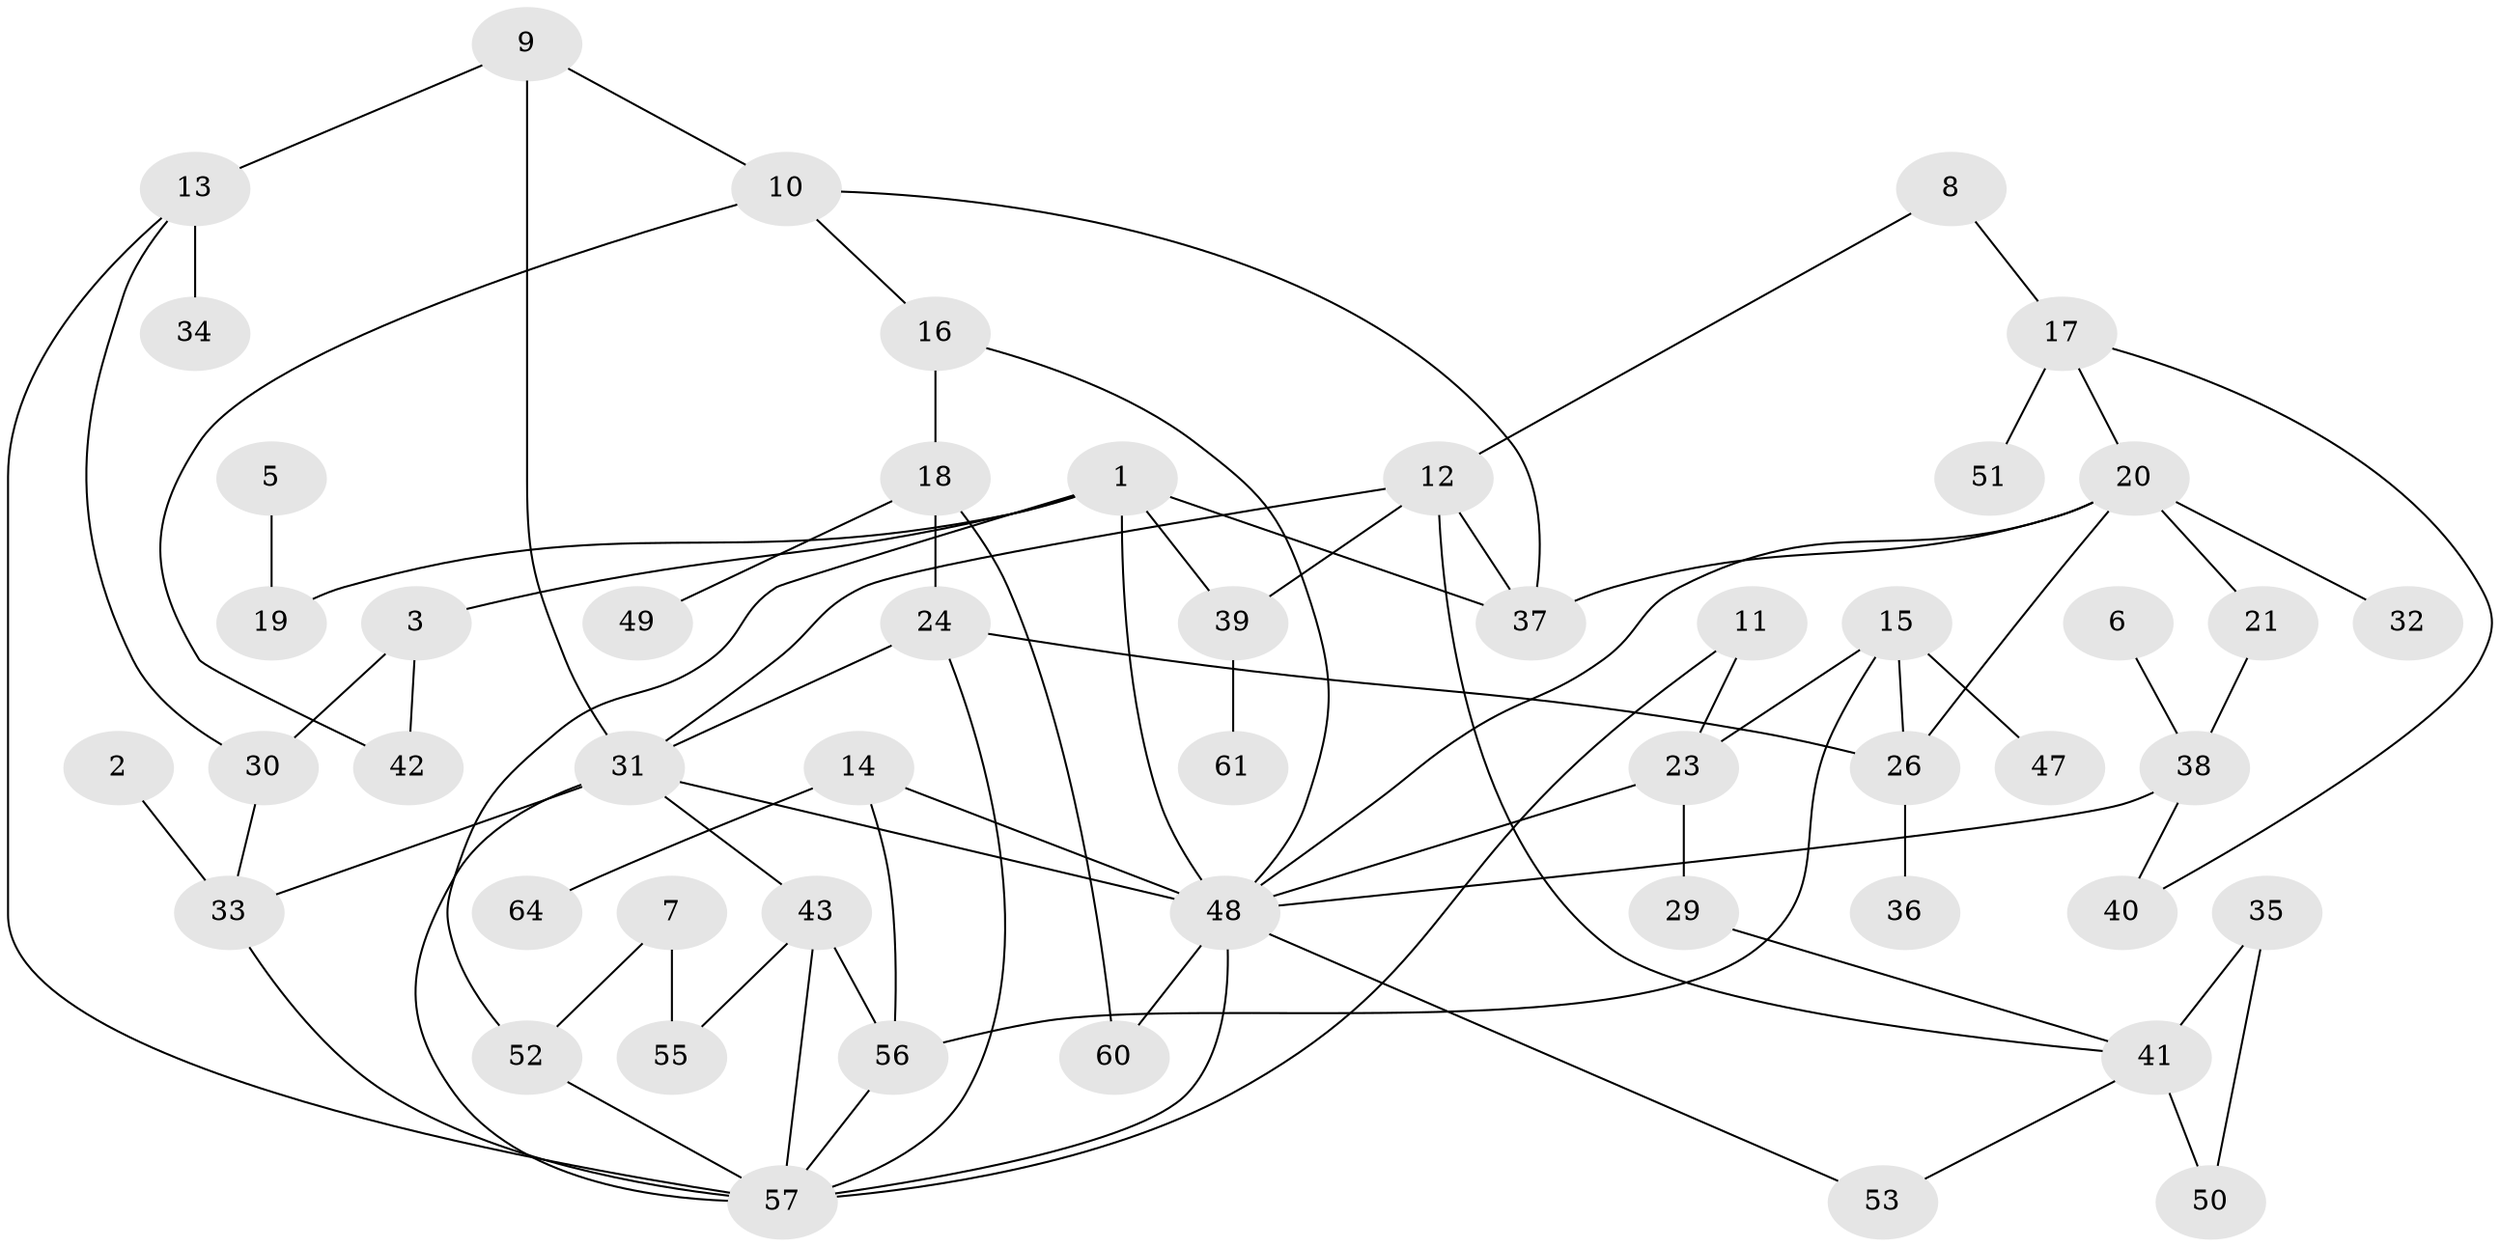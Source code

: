 // original degree distribution, {5: 0.047244094488188976, 1: 0.2283464566929134, 2: 0.25196850393700787, 0: 0.09448818897637795, 3: 0.2204724409448819, 4: 0.11811023622047244, 7: 0.007874015748031496, 6: 0.031496062992125984}
// Generated by graph-tools (version 1.1) at 2025/33/03/09/25 02:33:57]
// undirected, 51 vertices, 79 edges
graph export_dot {
graph [start="1"]
  node [color=gray90,style=filled];
  1;
  2;
  3;
  5;
  6;
  7;
  8;
  9;
  10;
  11;
  12;
  13;
  14;
  15;
  16;
  17;
  18;
  19;
  20;
  21;
  23;
  24;
  26;
  29;
  30;
  31;
  32;
  33;
  34;
  35;
  36;
  37;
  38;
  39;
  40;
  41;
  42;
  43;
  47;
  48;
  49;
  50;
  51;
  52;
  53;
  55;
  56;
  57;
  60;
  61;
  64;
  1 -- 3 [weight=1.0];
  1 -- 19 [weight=1.0];
  1 -- 37 [weight=1.0];
  1 -- 39 [weight=1.0];
  1 -- 48 [weight=2.0];
  1 -- 52 [weight=1.0];
  2 -- 33 [weight=1.0];
  3 -- 30 [weight=1.0];
  3 -- 42 [weight=1.0];
  5 -- 19 [weight=1.0];
  6 -- 38 [weight=1.0];
  7 -- 52 [weight=1.0];
  7 -- 55 [weight=1.0];
  8 -- 12 [weight=1.0];
  8 -- 17 [weight=1.0];
  9 -- 10 [weight=1.0];
  9 -- 13 [weight=2.0];
  9 -- 31 [weight=2.0];
  10 -- 16 [weight=1.0];
  10 -- 37 [weight=1.0];
  10 -- 42 [weight=1.0];
  11 -- 23 [weight=1.0];
  11 -- 57 [weight=1.0];
  12 -- 31 [weight=1.0];
  12 -- 37 [weight=1.0];
  12 -- 39 [weight=1.0];
  12 -- 41 [weight=1.0];
  13 -- 30 [weight=1.0];
  13 -- 34 [weight=1.0];
  13 -- 57 [weight=1.0];
  14 -- 48 [weight=1.0];
  14 -- 56 [weight=1.0];
  14 -- 64 [weight=1.0];
  15 -- 23 [weight=1.0];
  15 -- 26 [weight=1.0];
  15 -- 47 [weight=1.0];
  15 -- 56 [weight=1.0];
  16 -- 18 [weight=1.0];
  16 -- 48 [weight=1.0];
  17 -- 20 [weight=1.0];
  17 -- 40 [weight=2.0];
  17 -- 51 [weight=2.0];
  18 -- 24 [weight=1.0];
  18 -- 49 [weight=1.0];
  18 -- 60 [weight=1.0];
  20 -- 21 [weight=1.0];
  20 -- 26 [weight=1.0];
  20 -- 32 [weight=1.0];
  20 -- 37 [weight=1.0];
  20 -- 48 [weight=1.0];
  21 -- 38 [weight=2.0];
  23 -- 29 [weight=2.0];
  23 -- 48 [weight=1.0];
  24 -- 26 [weight=1.0];
  24 -- 31 [weight=1.0];
  24 -- 57 [weight=1.0];
  26 -- 36 [weight=1.0];
  29 -- 41 [weight=1.0];
  30 -- 33 [weight=1.0];
  31 -- 33 [weight=2.0];
  31 -- 43 [weight=1.0];
  31 -- 48 [weight=1.0];
  31 -- 57 [weight=1.0];
  33 -- 57 [weight=1.0];
  35 -- 41 [weight=3.0];
  35 -- 50 [weight=1.0];
  38 -- 40 [weight=1.0];
  38 -- 48 [weight=1.0];
  39 -- 61 [weight=1.0];
  41 -- 50 [weight=1.0];
  41 -- 53 [weight=1.0];
  43 -- 55 [weight=1.0];
  43 -- 56 [weight=1.0];
  43 -- 57 [weight=1.0];
  48 -- 53 [weight=1.0];
  48 -- 57 [weight=1.0];
  48 -- 60 [weight=1.0];
  52 -- 57 [weight=1.0];
  56 -- 57 [weight=1.0];
}
